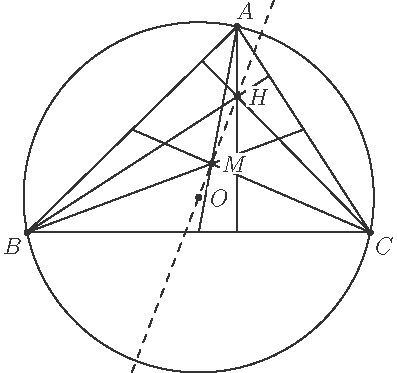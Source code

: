 import geometry;
size(7cm);

pen penColor = rgb("333333");


triangle t = triangleabc(5, 6, 7);

point A = t.C;
point B = t.A;
point C = t.B;

circle w = circle(t);

point O = w.C;
point H = orthocentercenter(t);
point M = centroid(t);

point A1 = midpoint(segment(C, B));
point C1 = midpoint(segment(A, B));
point B1 = midpoint(segment(C, A));

point Ha = intersectionpoint(line(A, H), line(B, C));
point Hb = intersectionpoint(line(B, H), line(A, C));
point Hc = intersectionpoint(line(C, H), line(B, A));

//draw 

draw(t, penColor);

dot("$A$", A, N+E*0.5, fontsize(12) + penColor);
dot("$B$", B, SW, fontsize(12) + penColor);
dot("$C$", C, SE, fontsize(12) + penColor);



draw(line(O, H), penColor+dashed);

draw(w, penColor);

draw(segment(A, A1), penColor);
draw(segment(C, C1), penColor);
draw(segment(B, B1), penColor);

draw(segment(A, Ha), penColor);
draw(segment(C, Hc), penColor);
draw(segment(B, Hb), penColor);


dot(Label("$M$", UnFill), M, E*1.5, fontsize(12) + penColor);
dot(Label("$O$", UnFill), O, E*1.5, fontsize(12) + penColor);
dot(Label("$H$", UnFill), H, E*1.5, fontsize(12) + penColor);
